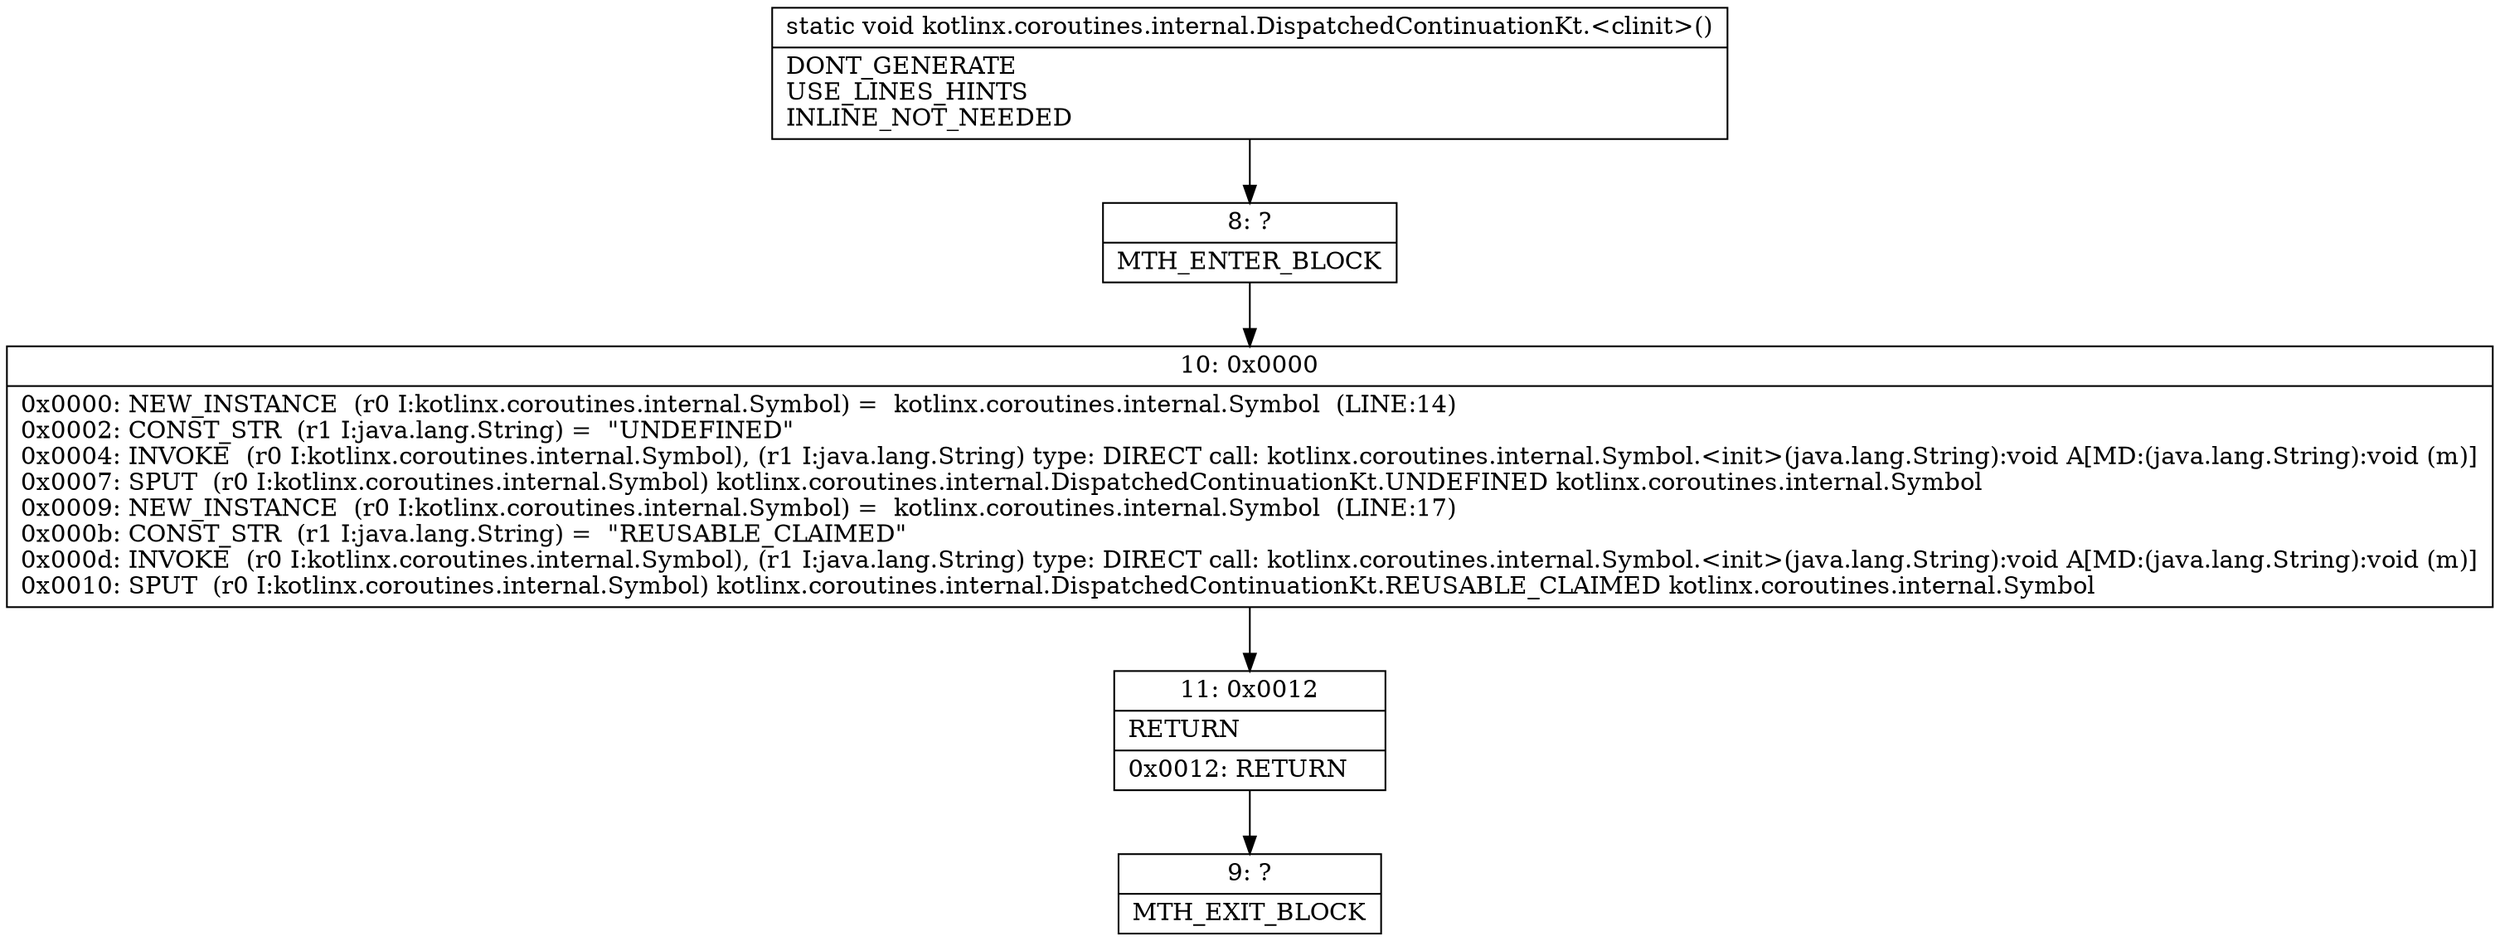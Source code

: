 digraph "CFG forkotlinx.coroutines.internal.DispatchedContinuationKt.\<clinit\>()V" {
Node_8 [shape=record,label="{8\:\ ?|MTH_ENTER_BLOCK\l}"];
Node_10 [shape=record,label="{10\:\ 0x0000|0x0000: NEW_INSTANCE  (r0 I:kotlinx.coroutines.internal.Symbol) =  kotlinx.coroutines.internal.Symbol  (LINE:14)\l0x0002: CONST_STR  (r1 I:java.lang.String) =  \"UNDEFINED\" \l0x0004: INVOKE  (r0 I:kotlinx.coroutines.internal.Symbol), (r1 I:java.lang.String) type: DIRECT call: kotlinx.coroutines.internal.Symbol.\<init\>(java.lang.String):void A[MD:(java.lang.String):void (m)]\l0x0007: SPUT  (r0 I:kotlinx.coroutines.internal.Symbol) kotlinx.coroutines.internal.DispatchedContinuationKt.UNDEFINED kotlinx.coroutines.internal.Symbol \l0x0009: NEW_INSTANCE  (r0 I:kotlinx.coroutines.internal.Symbol) =  kotlinx.coroutines.internal.Symbol  (LINE:17)\l0x000b: CONST_STR  (r1 I:java.lang.String) =  \"REUSABLE_CLAIMED\" \l0x000d: INVOKE  (r0 I:kotlinx.coroutines.internal.Symbol), (r1 I:java.lang.String) type: DIRECT call: kotlinx.coroutines.internal.Symbol.\<init\>(java.lang.String):void A[MD:(java.lang.String):void (m)]\l0x0010: SPUT  (r0 I:kotlinx.coroutines.internal.Symbol) kotlinx.coroutines.internal.DispatchedContinuationKt.REUSABLE_CLAIMED kotlinx.coroutines.internal.Symbol \l}"];
Node_11 [shape=record,label="{11\:\ 0x0012|RETURN\l|0x0012: RETURN   \l}"];
Node_9 [shape=record,label="{9\:\ ?|MTH_EXIT_BLOCK\l}"];
MethodNode[shape=record,label="{static void kotlinx.coroutines.internal.DispatchedContinuationKt.\<clinit\>()  | DONT_GENERATE\lUSE_LINES_HINTS\lINLINE_NOT_NEEDED\l}"];
MethodNode -> Node_8;Node_8 -> Node_10;
Node_10 -> Node_11;
Node_11 -> Node_9;
}


